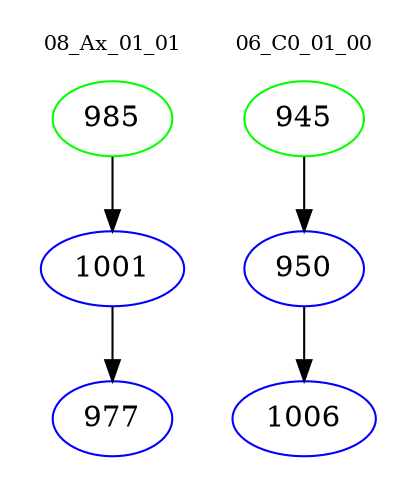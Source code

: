 digraph{
subgraph cluster_0 {
color = white
label = "08_Ax_01_01";
fontsize=10;
T0_985 [label="985", color="green"]
T0_985 -> T0_1001 [color="black"]
T0_1001 [label="1001", color="blue"]
T0_1001 -> T0_977 [color="black"]
T0_977 [label="977", color="blue"]
}
subgraph cluster_1 {
color = white
label = "06_C0_01_00";
fontsize=10;
T1_945 [label="945", color="green"]
T1_945 -> T1_950 [color="black"]
T1_950 [label="950", color="blue"]
T1_950 -> T1_1006 [color="black"]
T1_1006 [label="1006", color="blue"]
}
}
